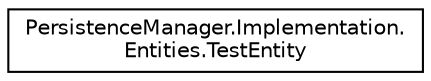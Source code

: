 digraph "Graphical Class Hierarchy"
{
  edge [fontname="Helvetica",fontsize="10",labelfontname="Helvetica",labelfontsize="10"];
  node [fontname="Helvetica",fontsize="10",shape=record];
  rankdir="LR";
  Node1 [label="PersistenceManager.Implementation.\lEntities.TestEntity",height=0.2,width=0.4,color="black", fillcolor="white", style="filled",URL="$class_persistence_manager_1_1_implementation_1_1_entities_1_1_test_entity.html"];
}
